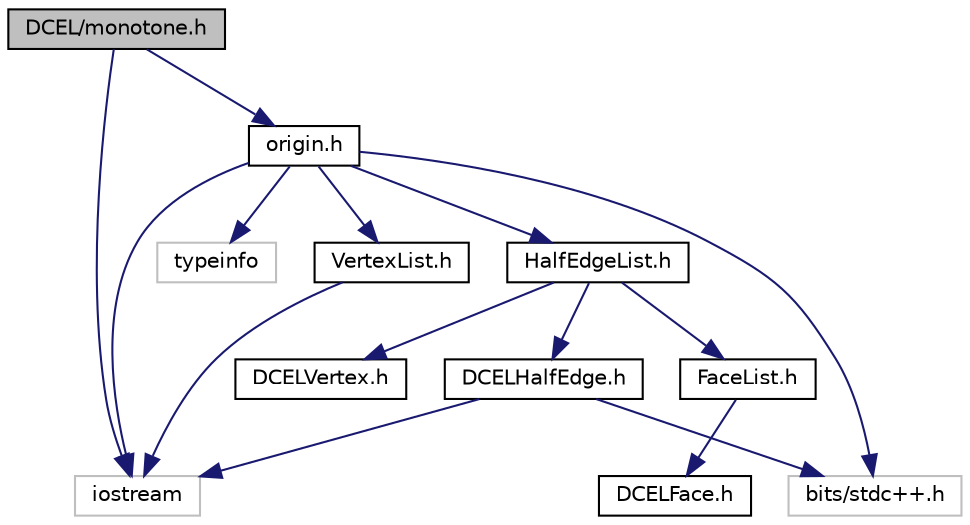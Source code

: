 digraph "DCEL/monotone.h"
{
  edge [fontname="Helvetica",fontsize="10",labelfontname="Helvetica",labelfontsize="10"];
  node [fontname="Helvetica",fontsize="10",shape=record];
  Node1 [label="DCEL/monotone.h",height=0.2,width=0.4,color="black", fillcolor="grey75", style="filled", fontcolor="black"];
  Node1 -> Node2 [color="midnightblue",fontsize="10",style="solid"];
  Node2 [label="iostream",height=0.2,width=0.4,color="grey75", fillcolor="white", style="filled"];
  Node1 -> Node3 [color="midnightblue",fontsize="10",style="solid"];
  Node3 [label="origin.h",height=0.2,width=0.4,color="black", fillcolor="white", style="filled",URL="$DCEL_2origin_8h.html"];
  Node3 -> Node2 [color="midnightblue",fontsize="10",style="solid"];
  Node3 -> Node4 [color="midnightblue",fontsize="10",style="solid"];
  Node4 [label="bits/stdc++.h",height=0.2,width=0.4,color="grey75", fillcolor="white", style="filled"];
  Node3 -> Node5 [color="midnightblue",fontsize="10",style="solid"];
  Node5 [label="typeinfo",height=0.2,width=0.4,color="grey75", fillcolor="white", style="filled"];
  Node3 -> Node6 [color="midnightblue",fontsize="10",style="solid"];
  Node6 [label="HalfEdgeList.h",height=0.2,width=0.4,color="black", fillcolor="white", style="filled",URL="$HalfEdgeList_8h.html"];
  Node6 -> Node7 [color="midnightblue",fontsize="10",style="solid"];
  Node7 [label="DCELHalfEdge.h",height=0.2,width=0.4,color="black", fillcolor="white", style="filled",URL="$DCELHalfEdge_8h.html"];
  Node7 -> Node2 [color="midnightblue",fontsize="10",style="solid"];
  Node7 -> Node4 [color="midnightblue",fontsize="10",style="solid"];
  Node6 -> Node8 [color="midnightblue",fontsize="10",style="solid"];
  Node8 [label="DCELVertex.h",height=0.2,width=0.4,color="black", fillcolor="white", style="filled",URL="$DCELVertex_8h.html"];
  Node6 -> Node9 [color="midnightblue",fontsize="10",style="solid"];
  Node9 [label="FaceList.h",height=0.2,width=0.4,color="black", fillcolor="white", style="filled",URL="$FaceList_8h.html"];
  Node9 -> Node10 [color="midnightblue",fontsize="10",style="solid"];
  Node10 [label="DCELFace.h",height=0.2,width=0.4,color="black", fillcolor="white", style="filled",URL="$DCELFace_8h.html"];
  Node3 -> Node11 [color="midnightblue",fontsize="10",style="solid"];
  Node11 [label="VertexList.h",height=0.2,width=0.4,color="black", fillcolor="white", style="filled",URL="$VertexList_8h.html"];
  Node11 -> Node2 [color="midnightblue",fontsize="10",style="solid"];
}
